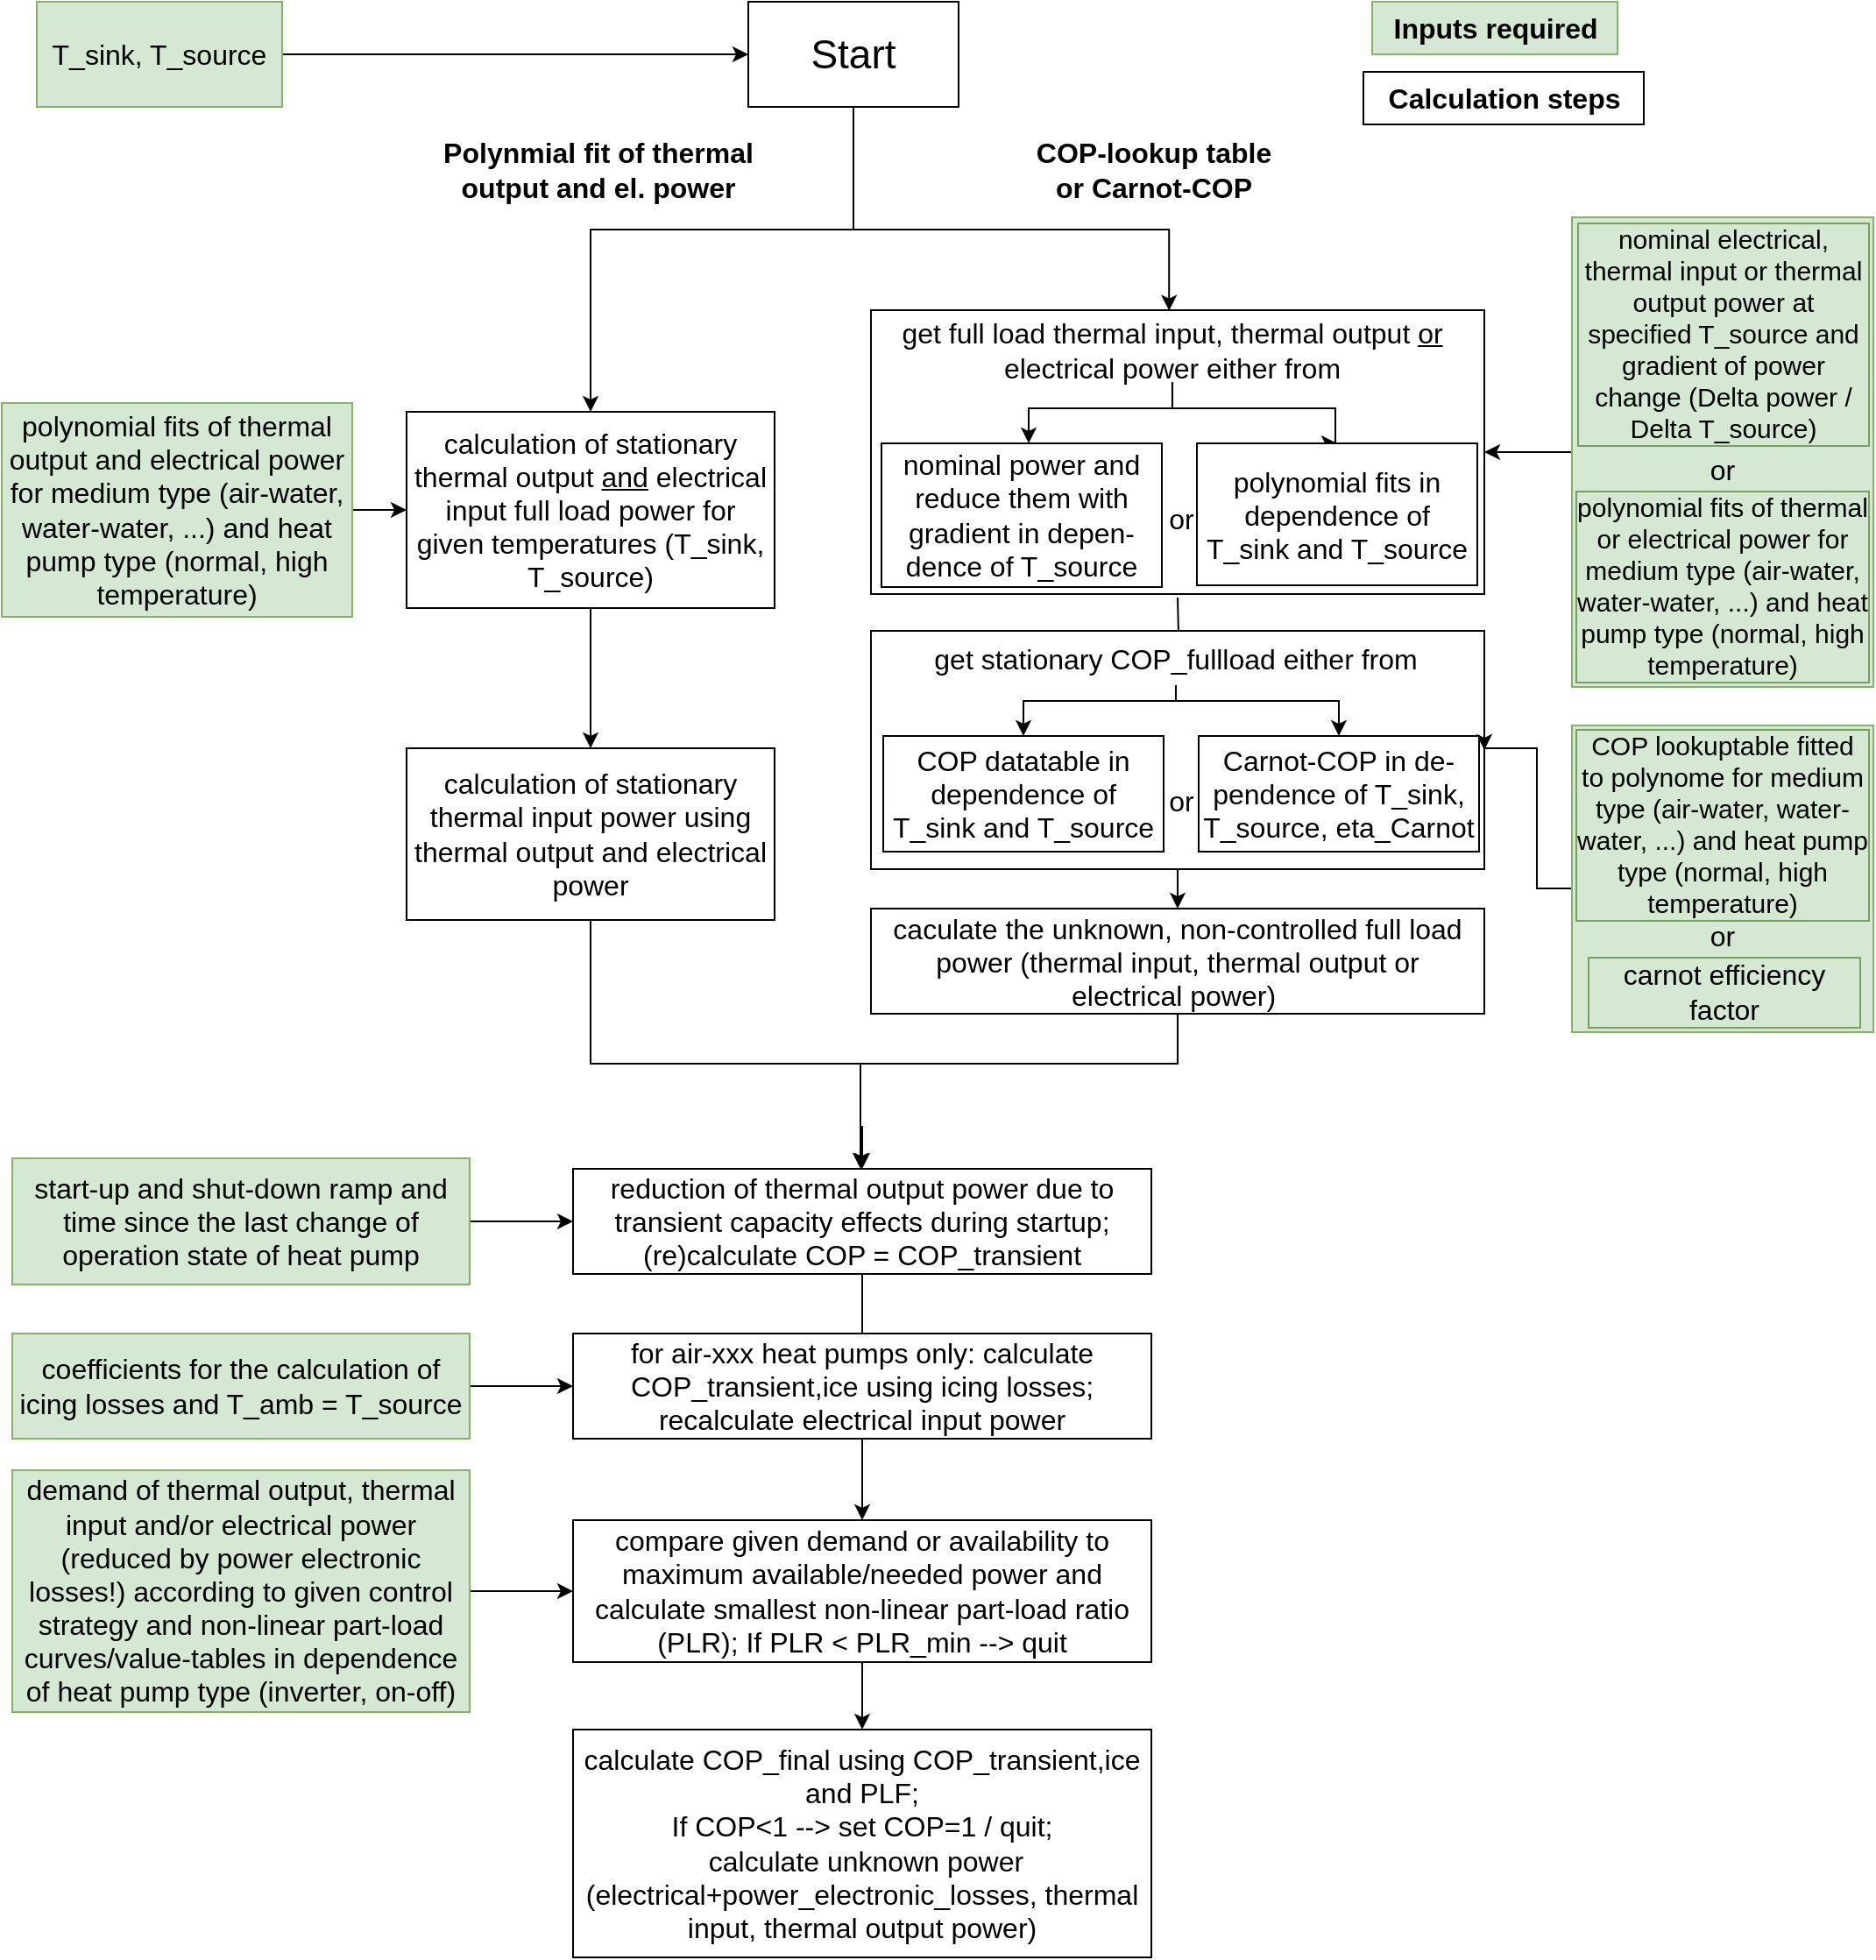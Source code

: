 <mxfile version="20.6.2" type="device"><diagram id="pQ016i3utz8CHPzL6sBW" name="Seite-1"><mxGraphModel dx="970" dy="577" grid="1" gridSize="10" guides="1" tooltips="1" connect="1" arrows="1" fold="1" page="1" pageScale="1" pageWidth="1654" pageHeight="1169" math="0" shadow="0"><root><mxCell id="0"/><mxCell id="1" parent="0"/><mxCell id="Quucsaf4bvm7msk9noAR-51" value="" style="edgeStyle=orthogonalEdgeStyle;rounded=0;orthogonalLoop=1;jettySize=auto;html=1;fontSize=16;" parent="1" target="Quucsaf4bvm7msk9noAR-50" edge="1"><mxGeometry relative="1" as="geometry"><mxPoint x="791.0" y="384" as="sourcePoint"/></mxGeometry></mxCell><mxCell id="Quucsaf4bvm7msk9noAR-65" value="" style="edgeStyle=orthogonalEdgeStyle;rounded=0;orthogonalLoop=1;jettySize=auto;html=1;fontSize=16;" parent="1" source="Quucsaf4bvm7msk9noAR-64" target="Quucsaf4bvm7msk9noAR-49" edge="1"><mxGeometry relative="1" as="geometry"/></mxCell><mxCell id="Quucsaf4bvm7msk9noAR-49" value="&lt;br style=&quot;font-size: 16px;&quot;&gt;&lt;br style=&quot;font-size: 16px;&quot;&gt;&lt;br style=&quot;font-size: 16px;&quot;&gt;&lt;br style=&quot;font-size: 16px;&quot;&gt;&amp;nbsp;or" style="whiteSpace=wrap;html=1;fontSize=16;" parent="1" vertex="1"><mxGeometry x="616" y="220" width="350" height="162" as="geometry"/></mxCell><mxCell id="Quucsaf4bvm7msk9noAR-3" value="" style="edgeStyle=orthogonalEdgeStyle;rounded=0;orthogonalLoop=1;jettySize=auto;html=1;fontSize=16;" parent="1" source="Quucsaf4bvm7msk9noAR-2" target="Quucsaf4bvm7msk9noAR-1" edge="1"><mxGeometry relative="1" as="geometry"/></mxCell><mxCell id="Quucsaf4bvm7msk9noAR-8" value="" style="edgeStyle=orthogonalEdgeStyle;rounded=0;orthogonalLoop=1;jettySize=auto;html=1;fontSize=16;entryX=0.5;entryY=0;entryDx=0;entryDy=0;" parent="1" source="Quucsaf4bvm7msk9noAR-1" target="Quucsaf4bvm7msk9noAR-12" edge="1"><mxGeometry relative="1" as="geometry"/></mxCell><mxCell id="Quucsaf4bvm7msk9noAR-1" value="calculation of stationary thermal output &lt;u style=&quot;font-size: 16px;&quot;&gt;and&lt;/u&gt; electrical input full load power for given temperatures (T_sink, T_source)" style="rounded=0;whiteSpace=wrap;html=1;fontSize=16;" parent="1" vertex="1"><mxGeometry x="351" y="278" width="210" height="112" as="geometry"/></mxCell><mxCell id="Quucsaf4bvm7msk9noAR-2" value="polynomial fits of thermal output and electrical power for medium type (air-water, water-water, ...) and heat pump type (normal, high temperature)" style="rounded=0;whiteSpace=wrap;html=1;fontSize=16;fillColor=#d5e8d4;strokeColor=#82b366;" parent="1" vertex="1"><mxGeometry x="120" y="273" width="200" height="122" as="geometry"/></mxCell><mxCell id="Quucsaf4bvm7msk9noAR-5" value="" style="edgeStyle=orthogonalEdgeStyle;rounded=0;orthogonalLoop=1;jettySize=auto;html=1;fontSize=16;entryX=0.5;entryY=0;entryDx=0;entryDy=0;" parent="1" source="Quucsaf4bvm7msk9noAR-4" target="Quucsaf4bvm7msk9noAR-1" edge="1"><mxGeometry relative="1" as="geometry"><Array as="points"><mxPoint x="606" y="174"/><mxPoint x="456" y="174"/></Array></mxGeometry></mxCell><mxCell id="Quucsaf4bvm7msk9noAR-36" value="Polynmial fit of thermal&lt;br style=&quot;font-size: 16px;&quot;&gt;output and el. power" style="edgeLabel;html=1;align=center;verticalAlign=middle;resizable=0;points=[];fontSize=16;fontStyle=1" parent="Quucsaf4bvm7msk9noAR-5" vertex="1" connectable="0"><mxGeometry x="-0.023" y="-3" relative="1" as="geometry"><mxPoint x="-58" y="-31" as="offset"/></mxGeometry></mxCell><mxCell id="Quucsaf4bvm7msk9noAR-38" value="" style="edgeStyle=orthogonalEdgeStyle;rounded=0;orthogonalLoop=1;jettySize=auto;html=1;fontSize=16;entryX=0.486;entryY=0.002;entryDx=0;entryDy=0;entryPerimeter=0;" parent="1" source="Quucsaf4bvm7msk9noAR-4" target="Quucsaf4bvm7msk9noAR-49" edge="1"><mxGeometry relative="1" as="geometry"><mxPoint x="926" y="249" as="targetPoint"/><Array as="points"><mxPoint x="606" y="174"/><mxPoint x="786" y="174"/></Array></mxGeometry></mxCell><mxCell id="Quucsaf4bvm7msk9noAR-39" value="COP-lookup table &lt;br style=&quot;font-size: 16px;&quot;&gt;or Carnot-COP" style="edgeLabel;html=1;align=center;verticalAlign=middle;resizable=0;points=[];fontSize=16;fontStyle=1" parent="Quucsaf4bvm7msk9noAR-38" vertex="1" connectable="0"><mxGeometry x="0.016" y="1" relative="1" as="geometry"><mxPoint x="90" y="-33" as="offset"/></mxGeometry></mxCell><mxCell id="Quucsaf4bvm7msk9noAR-4" value="Start" style="whiteSpace=wrap;html=1;fontSize=23;rounded=0;" parent="1" vertex="1"><mxGeometry x="546" y="44" width="120" height="60" as="geometry"/></mxCell><mxCell id="Quucsaf4bvm7msk9noAR-11" value="" style="edgeStyle=orthogonalEdgeStyle;rounded=0;orthogonalLoop=1;jettySize=auto;html=1;fontSize=16;" parent="1" source="Quucsaf4bvm7msk9noAR-10" target="Quucsaf4bvm7msk9noAR-7" edge="1"><mxGeometry relative="1" as="geometry"/></mxCell><mxCell id="Quucsaf4bvm7msk9noAR-13" value="" style="edgeStyle=orthogonalEdgeStyle;rounded=0;orthogonalLoop=1;jettySize=auto;html=1;fontSize=16;entryX=0.5;entryY=0;entryDx=0;entryDy=0;startArrow=none;" parent="1" source="Quucsaf4bvm7msk9noAR-24" target="Quucsaf4bvm7msk9noAR-14" edge="1"><mxGeometry relative="1" as="geometry"><mxPoint x="780" y="774" as="targetPoint"/></mxGeometry></mxCell><mxCell id="Quucsaf4bvm7msk9noAR-7" value="reduction of thermal output power due to transient capacity effects during startup; (re)calculate COP = COP_transient" style="whiteSpace=wrap;html=1;fontSize=16;rounded=0;" parent="1" vertex="1"><mxGeometry x="446" y="710" width="330" height="60" as="geometry"/></mxCell><mxCell id="Quucsaf4bvm7msk9noAR-10" value="start-up and shut-down ramp and time since the last change of operation state of heat pump" style="whiteSpace=wrap;html=1;fontSize=16;rounded=0;fillColor=#d5e8d4;strokeColor=#82b366;" parent="1" vertex="1"><mxGeometry x="126" y="704" width="261" height="72" as="geometry"/></mxCell><mxCell id="Quucsaf4bvm7msk9noAR-15" value="" style="edgeStyle=orthogonalEdgeStyle;rounded=0;orthogonalLoop=1;jettySize=auto;html=1;fontSize=16;exitX=0.5;exitY=1;exitDx=0;exitDy=0;entryX=0.5;entryY=0;entryDx=0;entryDy=0;" parent="1" source="Quucsaf4bvm7msk9noAR-12" target="Quucsaf4bvm7msk9noAR-7" edge="1"><mxGeometry relative="1" as="geometry"><mxPoint x="381" y="594" as="sourcePoint"/><Array as="points"><mxPoint x="456" y="650"/><mxPoint x="610" y="650"/><mxPoint x="610" y="686"/></Array><mxPoint x="610" y="680" as="targetPoint"/></mxGeometry></mxCell><mxCell id="Quucsaf4bvm7msk9noAR-12" value="calculation of stationary thermal input power using thermal output and electrical power" style="whiteSpace=wrap;html=1;fontSize=16;rounded=0;" parent="1" vertex="1"><mxGeometry x="351" y="470" width="210" height="98" as="geometry"/></mxCell><mxCell id="Quucsaf4bvm7msk9noAR-17" value="" style="edgeStyle=orthogonalEdgeStyle;rounded=0;orthogonalLoop=1;jettySize=auto;html=1;fontSize=16;" parent="1" source="Quucsaf4bvm7msk9noAR-16" target="Quucsaf4bvm7msk9noAR-14" edge="1"><mxGeometry relative="1" as="geometry"/></mxCell><mxCell id="xqlvl2b6emFYZajlGPVp-3" value="" style="edgeStyle=orthogonalEdgeStyle;rounded=0;orthogonalLoop=1;jettySize=auto;html=1;" parent="1" source="Quucsaf4bvm7msk9noAR-14" target="Quucsaf4bvm7msk9noAR-22" edge="1"><mxGeometry relative="1" as="geometry"/></mxCell><mxCell id="Quucsaf4bvm7msk9noAR-14" value="compare given demand or availability to maximum available/needed power and calculate smallest non-linear part-load ratio (PLR); If PLR &amp;lt; PLR_min --&amp;gt; quit" style="whiteSpace=wrap;html=1;fontSize=16;rounded=0;" parent="1" vertex="1"><mxGeometry x="446" y="910.5" width="330" height="81" as="geometry"/></mxCell><mxCell id="Quucsaf4bvm7msk9noAR-16" value="demand of thermal output, thermal input and/or electrical power (reduced by power electronic losses!) according to given control strategy and non-linear part-load curves/value-tables in dependence of heat pump type (inverter, on-off)" style="whiteSpace=wrap;html=1;fontSize=16;rounded=0;fillColor=#d5e8d4;strokeColor=#82b366;" parent="1" vertex="1"><mxGeometry x="126" y="882" width="261" height="138" as="geometry"/></mxCell><mxCell id="Quucsaf4bvm7msk9noAR-22" value="calculate COP_final using COP_transient,ice and PLF; &lt;br&gt;If COP&amp;lt;1 --&amp;gt; set COP=1 / quit;&lt;br&gt;&amp;nbsp;calculate unknown power (electrical+power_electronic_losses, thermal input, thermal output power)" style="whiteSpace=wrap;html=1;fontSize=16;rounded=0;" parent="1" vertex="1"><mxGeometry x="446" y="1030" width="330" height="130" as="geometry"/></mxCell><mxCell id="Quucsaf4bvm7msk9noAR-27" value="" style="edgeStyle=orthogonalEdgeStyle;rounded=0;orthogonalLoop=1;jettySize=auto;html=1;fontSize=16;" parent="1" source="Quucsaf4bvm7msk9noAR-26" target="Quucsaf4bvm7msk9noAR-24" edge="1"><mxGeometry relative="1" as="geometry"/></mxCell><mxCell id="Quucsaf4bvm7msk9noAR-26" value="coefficients for the calculation of icing losses and T_amb = T_source" style="whiteSpace=wrap;html=1;fontSize=16;rounded=0;fillColor=#d5e8d4;strokeColor=#82b366;" parent="1" vertex="1"><mxGeometry x="126" y="804" width="261" height="60" as="geometry"/></mxCell><mxCell id="Quucsaf4bvm7msk9noAR-28" value="Inputs required" style="text;html=1;align=center;verticalAlign=middle;resizable=0;points=[];autosize=1;strokeColor=#82b366;fillColor=#d5e8d4;fontSize=16;fontStyle=1" parent="1" vertex="1"><mxGeometry x="902" y="44" width="140" height="30" as="geometry"/></mxCell><mxCell id="Quucsaf4bvm7msk9noAR-35" value="" style="edgeStyle=orthogonalEdgeStyle;rounded=0;orthogonalLoop=1;jettySize=auto;html=1;fontSize=16;entryX=0;entryY=0.5;entryDx=0;entryDy=0;" parent="1" source="Quucsaf4bvm7msk9noAR-31" target="Quucsaf4bvm7msk9noAR-4" edge="1"><mxGeometry relative="1" as="geometry"><mxPoint x="226" y="74" as="targetPoint"/></mxGeometry></mxCell><mxCell id="Quucsaf4bvm7msk9noAR-31" value="T_sink, T_source" style="whiteSpace=wrap;html=1;fontSize=16;rounded=0;fillColor=#d5e8d4;strokeColor=#82b366;" parent="1" vertex="1"><mxGeometry x="140" y="44" width="140" height="60" as="geometry"/></mxCell><mxCell id="Quucsaf4bvm7msk9noAR-33" value="Calculation steps" style="text;html=1;align=center;verticalAlign=middle;resizable=0;points=[];autosize=1;fontSize=16;fontStyle=1;strokeColor=default;fillColor=default;" parent="1" vertex="1"><mxGeometry x="897" y="84" width="160" height="30" as="geometry"/></mxCell><mxCell id="Quucsaf4bvm7msk9noAR-43" value="" style="edgeStyle=orthogonalEdgeStyle;rounded=0;orthogonalLoop=1;jettySize=auto;html=1;fontSize=16;" parent="1" target="Quucsaf4bvm7msk9noAR-42" edge="1"><mxGeometry relative="1" as="geometry"><mxPoint x="787.966" y="261" as="sourcePoint"/><Array as="points"><mxPoint x="788" y="276"/><mxPoint x="706" y="276"/></Array></mxGeometry></mxCell><mxCell id="Quucsaf4bvm7msk9noAR-47" value="" style="edgeStyle=orthogonalEdgeStyle;rounded=0;orthogonalLoop=1;jettySize=auto;html=1;fontSize=16;entryX=0.5;entryY=0;entryDx=0;entryDy=0;" parent="1" target="Quucsaf4bvm7msk9noAR-48" edge="1"><mxGeometry relative="1" as="geometry"><mxPoint x="787.966" y="261" as="sourcePoint"/><Array as="points"><mxPoint x="788" y="276"/><mxPoint x="881" y="276"/></Array></mxGeometry></mxCell><mxCell id="Quucsaf4bvm7msk9noAR-40" value="get full load thermal input, thermal output &lt;u style=&quot;font-size: 16px;&quot;&gt;or&lt;/u&gt; electrical power either from" style="rounded=0;whiteSpace=wrap;html=1;fontSize=16;strokeColor=none;" parent="1" vertex="1"><mxGeometry x="623" y="228" width="330" height="30" as="geometry"/></mxCell><mxCell id="Quucsaf4bvm7msk9noAR-42" value="nominal power and reduce them with gradient in depen-dence of T_source" style="rounded=0;whiteSpace=wrap;html=1;fontSize=16;" parent="1" vertex="1"><mxGeometry x="622" y="296" width="160" height="82" as="geometry"/></mxCell><mxCell id="Quucsaf4bvm7msk9noAR-48" value="polynomial fits in dependence of &lt;br&gt;T_sink and T_source" style="rounded=0;whiteSpace=wrap;html=1;fontSize=16;" parent="1" vertex="1"><mxGeometry x="802" y="296" width="160" height="81" as="geometry"/></mxCell><mxCell id="Quucsaf4bvm7msk9noAR-59" value="" style="edgeStyle=orthogonalEdgeStyle;rounded=0;orthogonalLoop=1;jettySize=auto;html=1;fontSize=16;" parent="1" source="Quucsaf4bvm7msk9noAR-50" target="Quucsaf4bvm7msk9noAR-58" edge="1"><mxGeometry relative="1" as="geometry"/></mxCell><mxCell id="Quucsaf4bvm7msk9noAR-50" value="&lt;br style=&quot;font-size: 16px;&quot;&gt;&lt;br style=&quot;font-size: 16px;&quot;&gt;&lt;br style=&quot;font-size: 16px;&quot;&gt;&amp;nbsp;or" style="whiteSpace=wrap;html=1;fontSize=16;" parent="1" vertex="1"><mxGeometry x="616" y="403" width="350" height="136" as="geometry"/></mxCell><mxCell id="Quucsaf4bvm7msk9noAR-53" value="" style="edgeStyle=orthogonalEdgeStyle;rounded=0;orthogonalLoop=1;jettySize=auto;html=1;fontSize=16;" parent="1" source="Quucsaf4bvm7msk9noAR-55" target="Quucsaf4bvm7msk9noAR-56" edge="1"><mxGeometry relative="1" as="geometry"><Array as="points"><mxPoint x="790" y="443"/><mxPoint x="703" y="443"/></Array></mxGeometry></mxCell><mxCell id="Quucsaf4bvm7msk9noAR-54" value="" style="edgeStyle=orthogonalEdgeStyle;rounded=0;orthogonalLoop=1;jettySize=auto;html=1;fontSize=16;entryX=0.5;entryY=0;entryDx=0;entryDy=0;" parent="1" source="Quucsaf4bvm7msk9noAR-55" target="Quucsaf4bvm7msk9noAR-57" edge="1"><mxGeometry relative="1" as="geometry"><Array as="points"><mxPoint x="790" y="443"/><mxPoint x="883" y="443"/></Array></mxGeometry></mxCell><mxCell id="Quucsaf4bvm7msk9noAR-55" value="get stationary COP_fullload either from" style="rounded=0;whiteSpace=wrap;html=1;fontSize=16;strokeColor=none;" parent="1" vertex="1"><mxGeometry x="625" y="404" width="330" height="30" as="geometry"/></mxCell><mxCell id="Quucsaf4bvm7msk9noAR-56" value="COP datatable in dependence of &lt;br&gt;T_sink and T_source" style="rounded=0;whiteSpace=wrap;html=1;fontSize=16;" parent="1" vertex="1"><mxGeometry x="623" y="463" width="160" height="66" as="geometry"/></mxCell><mxCell id="Quucsaf4bvm7msk9noAR-57" value="Carnot-COP in de-pendence of T_sink, T_source, eta_Carnot" style="rounded=0;whiteSpace=wrap;html=1;fontSize=16;" parent="1" vertex="1"><mxGeometry x="803" y="463" width="160" height="66" as="geometry"/></mxCell><mxCell id="Quucsaf4bvm7msk9noAR-61" value="" style="edgeStyle=orthogonalEdgeStyle;rounded=0;orthogonalLoop=1;jettySize=auto;html=1;fontSize=16;" parent="1" source="Quucsaf4bvm7msk9noAR-58" edge="1"><mxGeometry relative="1" as="geometry"><mxPoint x="610" y="710" as="targetPoint"/><Array as="points"><mxPoint x="791" y="650"/><mxPoint x="610" y="650"/></Array></mxGeometry></mxCell><mxCell id="Quucsaf4bvm7msk9noAR-58" value="caculate the unknown, non-controlled full load power (thermal input, thermal output or &lt;br&gt;electrical power)&amp;nbsp;" style="whiteSpace=wrap;html=1;fontSize=16;" parent="1" vertex="1"><mxGeometry x="616" y="561.5" width="350" height="60" as="geometry"/></mxCell><mxCell id="Quucsaf4bvm7msk9noAR-64" value="&lt;br&gt;or" style="whiteSpace=wrap;html=1;fontSize=16;fillColor=#d5e8d4;strokeColor=#82b366;" parent="1" vertex="1"><mxGeometry x="1016" y="167" width="172" height="268" as="geometry"/></mxCell><mxCell id="Quucsaf4bvm7msk9noAR-67" value="nominal electrical, thermal input or thermal output power at specified T_source and gradient of power change (Delta power / Delta T_source)" style="whiteSpace=wrap;html=1;fontSize=15;strokeColor=none;fillColor=#d5e8d4;fontColor=default;labelBorderColor=#75A15C;" parent="1" vertex="1"><mxGeometry x="1018" y="188" width="169" height="90" as="geometry"/></mxCell><mxCell id="Quucsaf4bvm7msk9noAR-68" value="polynomial fits of thermal or electrical power for medium type (air-water, water-water, ...) and heat pump type (normal, high temperature)" style="whiteSpace=wrap;html=1;fontSize=15;strokeColor=none;fillColor=#d5e8d4;labelBorderColor=#75A15C;" parent="1" vertex="1"><mxGeometry x="1017" y="324" width="170" height="106" as="geometry"/></mxCell><mxCell id="Quucsaf4bvm7msk9noAR-70" value="" style="edgeStyle=orthogonalEdgeStyle;rounded=0;orthogonalLoop=1;jettySize=auto;html=1;fontSize=16;entryX=1;entryY=0.5;entryDx=0;entryDy=0;" parent="1" source="Quucsaf4bvm7msk9noAR-71" target="Quucsaf4bvm7msk9noAR-50" edge="1"><mxGeometry relative="1" as="geometry"><mxPoint x="966" y="456" as="targetPoint"/><Array as="points"><mxPoint x="996" y="550"/><mxPoint x="996" y="470"/><mxPoint x="966" y="470"/></Array></mxGeometry></mxCell><mxCell id="Quucsaf4bvm7msk9noAR-71" value="&lt;br style=&quot;font-size: 16px;&quot;&gt;" style="whiteSpace=wrap;html=1;fontSize=16;fillColor=#d5e8d4;strokeColor=#82b366;" parent="1" vertex="1"><mxGeometry x="1016" y="457" width="172" height="175" as="geometry"/></mxCell><mxCell id="Quucsaf4bvm7msk9noAR-73" value="carnot efficiency factor" style="whiteSpace=wrap;html=1;fontSize=16;strokeColor=none;fillColor=#d5e8d4;labelBorderColor=#75A15C;" parent="1" vertex="1"><mxGeometry x="1024" y="602" width="158" height="14" as="geometry"/></mxCell><mxCell id="Quucsaf4bvm7msk9noAR-81" value="&lt;span style=&quot;font-size: 16px;&quot;&gt;or&lt;/span&gt;" style="text;whiteSpace=wrap;html=1;fontSize=16;fillColor=#d5e8d4;strokeColor=none;align=center;" parent="1" vertex="1"><mxGeometry x="1086.5" y="561" width="30" height="19" as="geometry"/></mxCell><mxCell id="Quucsaf4bvm7msk9noAR-72" value="COP lookuptable fitted to polynome for medium type (air-water, water-water, ...) and heat pump type (normal, high temperature)" style="whiteSpace=wrap;html=1;fontSize=15;strokeColor=none;fillColor=#d5e8d4;labelBorderColor=#75A15C;" parent="1" vertex="1"><mxGeometry x="1017" y="459" width="170" height="108" as="geometry"/></mxCell><mxCell id="Quucsaf4bvm7msk9noAR-83" style="edgeStyle=orthogonalEdgeStyle;rounded=0;orthogonalLoop=1;jettySize=auto;html=1;exitX=0.5;exitY=1;exitDx=0;exitDy=0;fontSize=15;fontColor=default;" parent="1" source="Quucsaf4bvm7msk9noAR-64" target="Quucsaf4bvm7msk9noAR-64" edge="1"><mxGeometry relative="1" as="geometry"/></mxCell><mxCell id="Quucsaf4bvm7msk9noAR-24" value="for air-xxx heat pumps only: calculate COP_transient,ice using icing losses; recalculate electrical input power" style="whiteSpace=wrap;html=1;fontSize=16;rounded=0;" parent="1" vertex="1"><mxGeometry x="446" y="804" width="330" height="60" as="geometry"/></mxCell><mxCell id="eaCMQipTbdLu1TR-fplm-3" value="" style="edgeStyle=orthogonalEdgeStyle;rounded=0;orthogonalLoop=1;jettySize=auto;html=1;fontSize=16;entryX=0.5;entryY=0;entryDx=0;entryDy=0;endArrow=none;" parent="1" source="Quucsaf4bvm7msk9noAR-7" target="Quucsaf4bvm7msk9noAR-24" edge="1"><mxGeometry relative="1" as="geometry"><mxPoint x="611" y="770" as="sourcePoint"/><mxPoint x="611" y="905" as="targetPoint"/></mxGeometry></mxCell></root></mxGraphModel></diagram></mxfile>